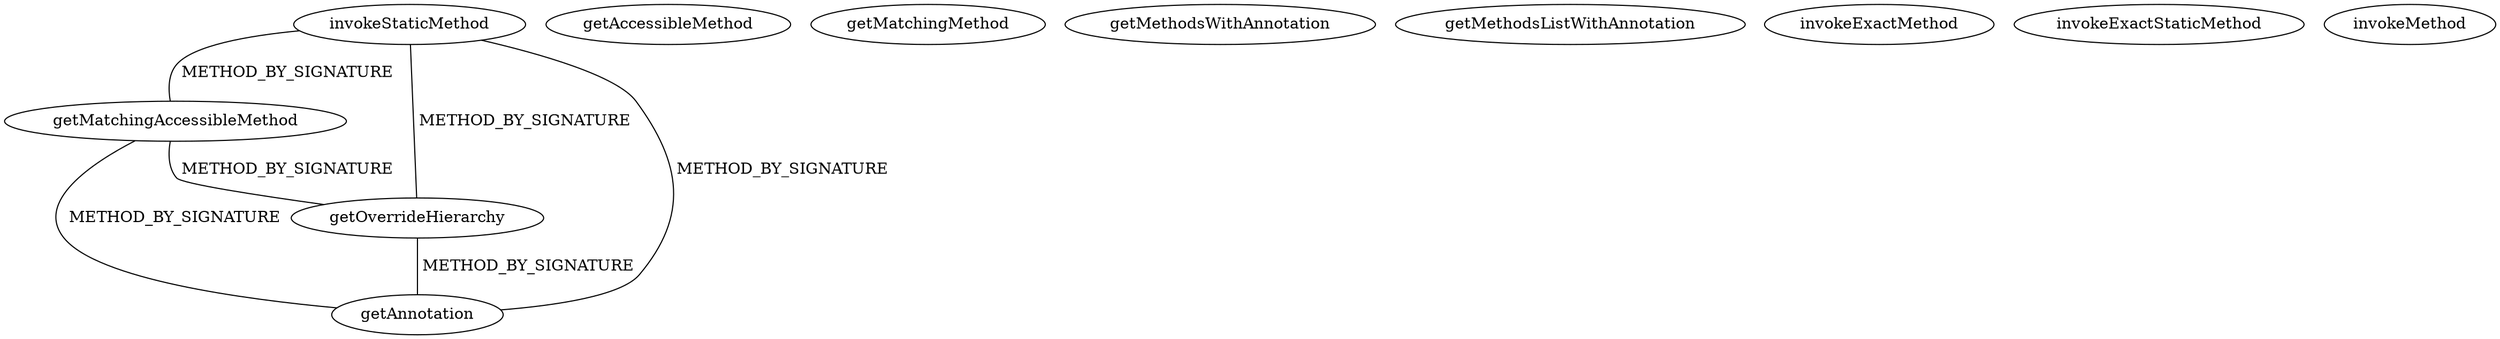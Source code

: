 digraph G {
invokeStaticMethod;
getMatchingAccessibleMethod;
getAccessibleMethod;
getMatchingMethod;
getOverrideHierarchy;
getAnnotation;
getMethodsWithAnnotation;
getMethodsListWithAnnotation;
invokeExactMethod;
invokeExactStaticMethod;
invokeMethod;
invokeStaticMethod -> getMatchingAccessibleMethod [label=" METHOD_BY_SIGNATURE", dir=none];
invokeStaticMethod -> getOverrideHierarchy [label=" METHOD_BY_SIGNATURE", dir=none];
invokeStaticMethod -> getAnnotation [label=" METHOD_BY_SIGNATURE", dir=none];
getMatchingAccessibleMethod -> getOverrideHierarchy [label=" METHOD_BY_SIGNATURE", dir=none];
getMatchingAccessibleMethod -> getAnnotation [label=" METHOD_BY_SIGNATURE", dir=none];
getOverrideHierarchy -> getAnnotation [label=" METHOD_BY_SIGNATURE", dir=none];
}